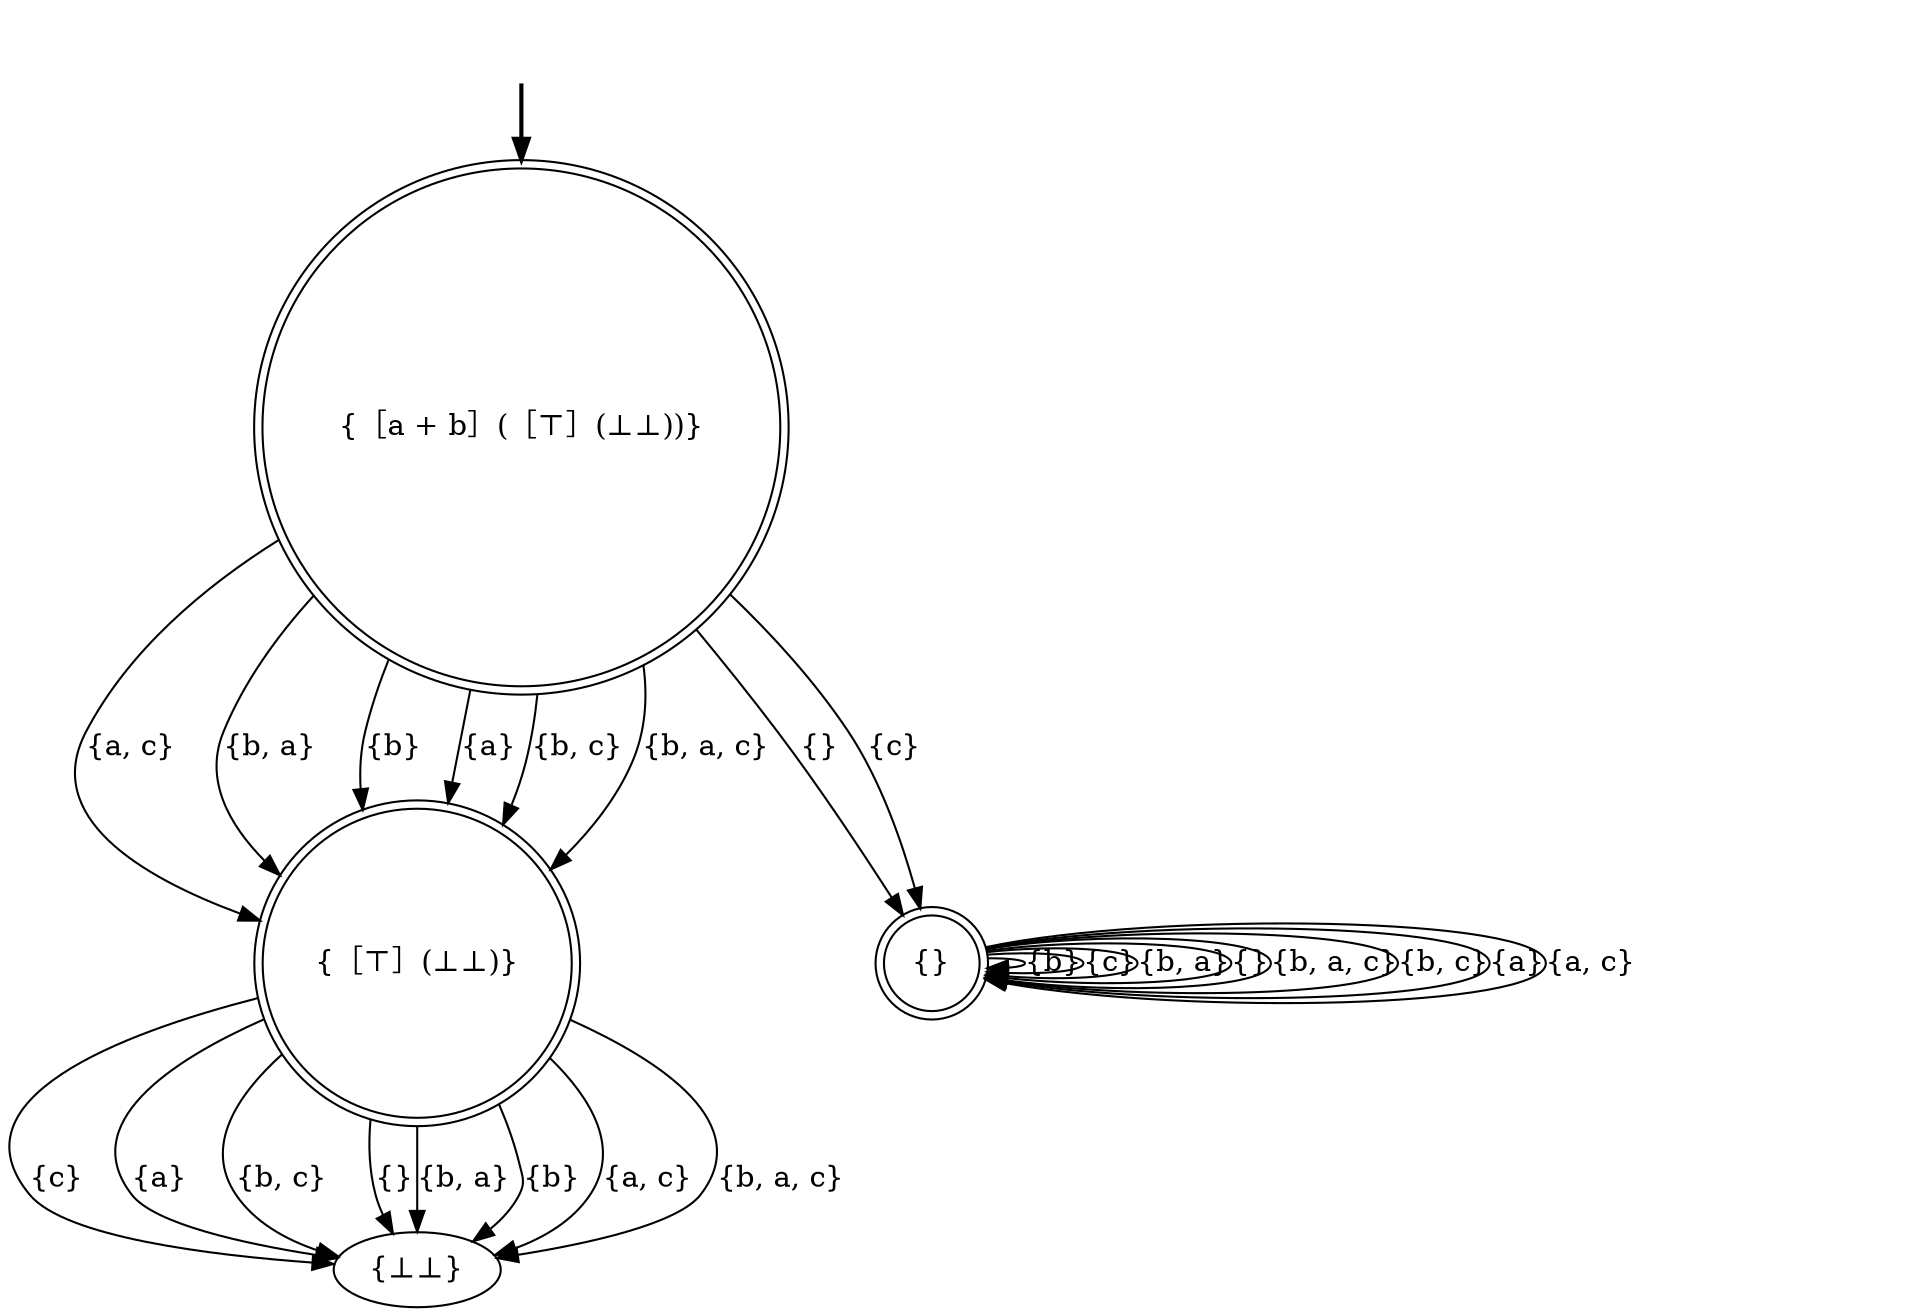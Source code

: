 digraph {
	fake0 [style=invisible]
	"{［a + b］(［⊤］(⊥⊥))}" [root=true shape=doublecircle]
	"{［⊤］(⊥⊥)}" [shape=doublecircle]
	"{⊥⊥}"
	"{}" [shape=doublecircle]
	fake0 -> "{［a + b］(［⊤］(⊥⊥))}" [style=bold]
	"{}" -> "{}" [label="{b}"]
	"{}" -> "{}" [label="{c}"]
	"{［⊤］(⊥⊥)}" -> "{⊥⊥}" [label="{c}"]
	"{［a + b］(［⊤］(⊥⊥))}" -> "{［⊤］(⊥⊥)}" [label="{a, c}"]
	"{}" -> "{}" [label="{b, a}"]
	"{［⊤］(⊥⊥)}" -> "{⊥⊥}" [label="{a}"]
	"{}" -> "{}" [label="{}"]
	"{}" -> "{}" [label="{b, a, c}"]
	"{［⊤］(⊥⊥)}" -> "{⊥⊥}" [label="{b, c}"]
	"{}" -> "{}" [label="{b, c}"]
	"{［a + b］(［⊤］(⊥⊥))}" -> "{}" [label="{}"]
	"{［⊤］(⊥⊥)}" -> "{⊥⊥}" [label="{}"]
	"{［a + b］(［⊤］(⊥⊥))}" -> "{［⊤］(⊥⊥)}" [label="{b, a}"]
	"{}" -> "{}" [label="{a}"]
	"{［⊤］(⊥⊥)}" -> "{⊥⊥}" [label="{b, a}"]
	"{［a + b］(［⊤］(⊥⊥))}" -> "{［⊤］(⊥⊥)}" [label="{b}"]
	"{［⊤］(⊥⊥)}" -> "{⊥⊥}" [label="{b}"]
	"{［⊤］(⊥⊥)}" -> "{⊥⊥}" [label="{a, c}"]
	"{}" -> "{}" [label="{a, c}"]
	"{［a + b］(［⊤］(⊥⊥))}" -> "{［⊤］(⊥⊥)}" [label="{a}"]
	"{［a + b］(［⊤］(⊥⊥))}" -> "{［⊤］(⊥⊥)}" [label="{b, c}"]
	"{［a + b］(［⊤］(⊥⊥))}" -> "{［⊤］(⊥⊥)}" [label="{b, a, c}"]
	"{［a + b］(［⊤］(⊥⊥))}" -> "{}" [label="{c}"]
	"{［⊤］(⊥⊥)}" -> "{⊥⊥}" [label="{b, a, c}"]
}
